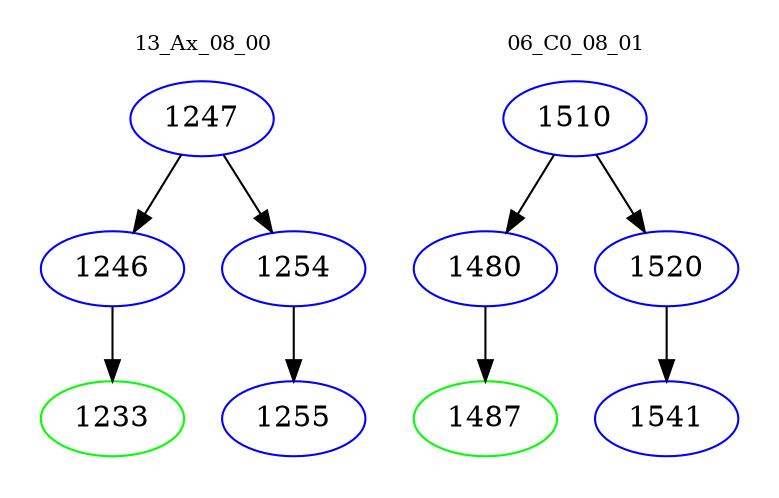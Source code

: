 digraph{
subgraph cluster_0 {
color = white
label = "13_Ax_08_00";
fontsize=10;
T0_1247 [label="1247", color="blue"]
T0_1247 -> T0_1246 [color="black"]
T0_1246 [label="1246", color="blue"]
T0_1246 -> T0_1233 [color="black"]
T0_1233 [label="1233", color="green"]
T0_1247 -> T0_1254 [color="black"]
T0_1254 [label="1254", color="blue"]
T0_1254 -> T0_1255 [color="black"]
T0_1255 [label="1255", color="blue"]
}
subgraph cluster_1 {
color = white
label = "06_C0_08_01";
fontsize=10;
T1_1510 [label="1510", color="blue"]
T1_1510 -> T1_1480 [color="black"]
T1_1480 [label="1480", color="blue"]
T1_1480 -> T1_1487 [color="black"]
T1_1487 [label="1487", color="green"]
T1_1510 -> T1_1520 [color="black"]
T1_1520 [label="1520", color="blue"]
T1_1520 -> T1_1541 [color="black"]
T1_1541 [label="1541", color="blue"]
}
}
